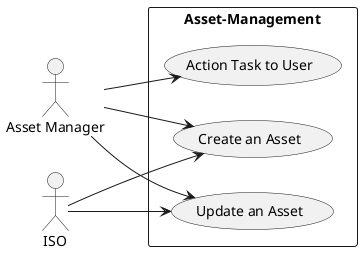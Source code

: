 @startuml
left to right direction
actor "Asset Manager" as am
actor "ISO" as iso
rectangle Asset-Management {
  usecase "Create an Asset" as UC1
  usecase "Update an Asset" as UC2
  usecase "Action Task to User" as UC3
}
iso --> UC1
iso --> UC2
am --> UC1
am --> UC2
am --> UC3
@enduml